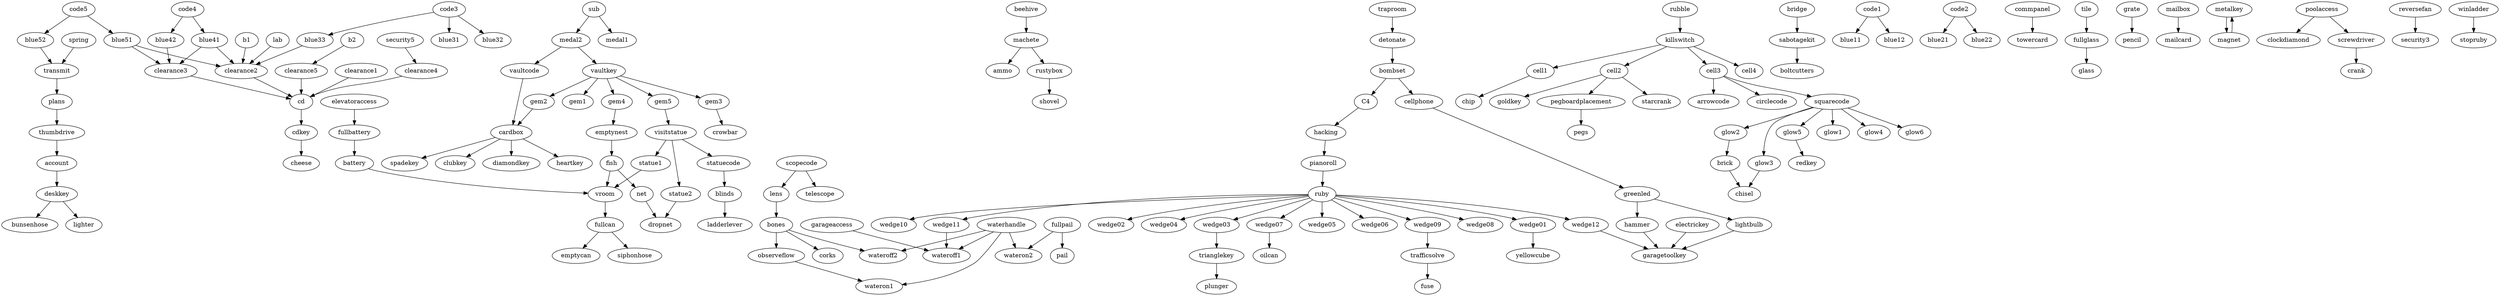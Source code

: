 strict digraph dependencies {
        # a -> b means a requires b; a comes after b; b comes before a; there
        # is no path from a to b.  Why reverse it? Because this way "∃ a path
        # from i to j" → "cost(i, j) := -1"

        account->deskkey;
        b1->clearance2;
        blue41->clearance3;
        blue42->clearance3;
        b2->clearance5;
        battery->vroom;
        beehive->machete;
        blinds->ladderlever;
        blue33->clearance2;
        blue41->clearance2;
        blue51->clearance2;
        blue51->clearance3;
        blue52->transmit;
        bombset->C4;
        bombset->cellphone;
        bones->corks;
        bones->observeflow;
        bones->wateroff2;
        brick->chisel;
        bridge->sabotagekit;
        C4->hacking;
        cardbox->clubkey;
        cardbox->diamondkey;
        cardbox->heartkey;
        cardbox->spadekey;
        cd->cdkey;
        cell1->chip;
        cell2->goldkey;
        cell2->pegboardplacement;
        cell2->starcrank;
        cell3->arrowcode;
        cell3->circlecode;
        cell3->squarecode;
        cellphone->greenled;
        clearance1->cd;
        clearance2->cd;
        clearance3->cd;
        clearance4->cd;
        clearance5->cd;
        code1->blue11;
        code1->blue12;
        code2->blue21;
        code2->blue22;
        code3->blue31;
        code3->blue32;
        code3->blue33;
        code4->blue41;
        code4->blue42;
        code5->blue51;
        code5->blue52;
        commpanel->towercard;
        deskkey->bunsenhose;
        deskkey->lighter;
        detonate->bombset;
        elevatoraccess->fullbattery;
        emptynest->fish;
        fish->net;
        fish->vroom;
        fullbattery->battery;
        fullcan->emptycan;
        fullcan->siphonhose;
        fullglass->glass;
        fullpail->pail;
        fullpail->wateron2;
        garageaccess->wateroff1;
        gem2->cardbox;
        gem3->crowbar;
        gem4->emptynest;
        gem5->visitstatue;
        glow2->brick;
        glow3->chisel;
        glow5->redkey;
        grate->pencil;
        greenled->hammer;
        greenled->lightbulb;
        hacking->pianoroll;
        killswitch->cell1;
        killswitch->cell2;
        killswitch->cell3;
        killswitch->cell4;
        lab->clearance2;
        lens->bones;
        machete->ammo;
        mailbox->mailcard;
        hammer->garagetoolkey;
        lightbulb->garagetoolkey;
        electrickey->garagetoolkey
        wedge12->garagetoolkey;
        machete->rustybox;
        medal2->vaultcode;
        medal2->vaultkey;
        metalkey->magnet;
        net->dropnet;
        observeflow->wateron1;
        pegboardplacement->pegs;
        pianoroll->ruby;
        plans->thumbdrive;
        poolaccess->clockdiamond;
        poolaccess->screwdriver;
        reversefan->security3;
        rubble->killswitch;
        ruby->wedge10;
        ruby->wedge11;
        ruby->wedge12;
        ruby->wedge01;
        ruby->wedge02;
        ruby->wedge03;
        ruby->wedge04;
        ruby->wedge05;
        ruby->wedge06;
        ruby->wedge07;
        ruby->wedge08;
        ruby->wedge09;
        rustybox->shovel;
        sabotagekit->boltcutters;
        scopecode->lens;
        scopecode->telescope;
        screwdriver->crank;
        security5->clearance4;
        spring->transmit;
        squarecode->glow1;
        squarecode->glow2;
        squarecode->glow3;
        squarecode->glow4;
        squarecode->glow5;
        squarecode->glow6;
        statue1->vroom;
        statue2->dropnet;
        statuecode->blinds;
        sub->medal1;
        sub->medal2;
        thumbdrive->account;
        tile->fullglass;
        cdkey->cheese;
        transmit->plans;
        traproom->detonate;
        trianglekey->plunger;
        vaultcode->cardbox;
        vaultkey->gem1;
        vaultkey->gem2;
        vaultkey->gem3;
        vaultkey->gem4;
        vaultkey->gem5;
        visitstatue->statue1;
        visitstatue->statue2;
        visitstatue->statuecode;
        vroom->fullcan;
        wedge01->yellowcube;
        wedge03->trianglekey;
        wedge07->oilcan;
        wedge09->trafficsolve;
        wedge11->wateroff1;
        waterhandle->wateron1;
        waterhandle->wateron2;
        waterhandle->wateroff1;
        waterhandle->wateroff2;
        trafficsolve->fuse;
        magnet->metalkey;
        winladder->stopruby;
}
